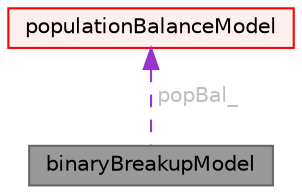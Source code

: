 digraph "binaryBreakupModel"
{
 // LATEX_PDF_SIZE
  bgcolor="transparent";
  edge [fontname=Helvetica,fontsize=10,labelfontname=Helvetica,labelfontsize=10];
  node [fontname=Helvetica,fontsize=10,shape=box,height=0.2,width=0.4];
  Node1 [id="Node000001",label="binaryBreakupModel",height=0.2,width=0.4,color="gray40", fillcolor="grey60", style="filled", fontcolor="black",tooltip="Base class for binary breakup models which give the breakup rate between a sizeGroup pair directly,..."];
  Node2 -> Node1 [id="edge1_Node000001_Node000002",dir="back",color="darkorchid3",style="dashed",tooltip=" ",label=" popBal_",fontcolor="grey" ];
  Node2 [id="Node000002",label="populationBalanceModel",height=0.2,width=0.4,color="red", fillcolor="#FFF0F0", style="filled",URL="$classFoam_1_1diameterModels_1_1populationBalanceModel.html",tooltip="Class that solves the univariate population balance equation by means of a class method (also called ..."];
}
